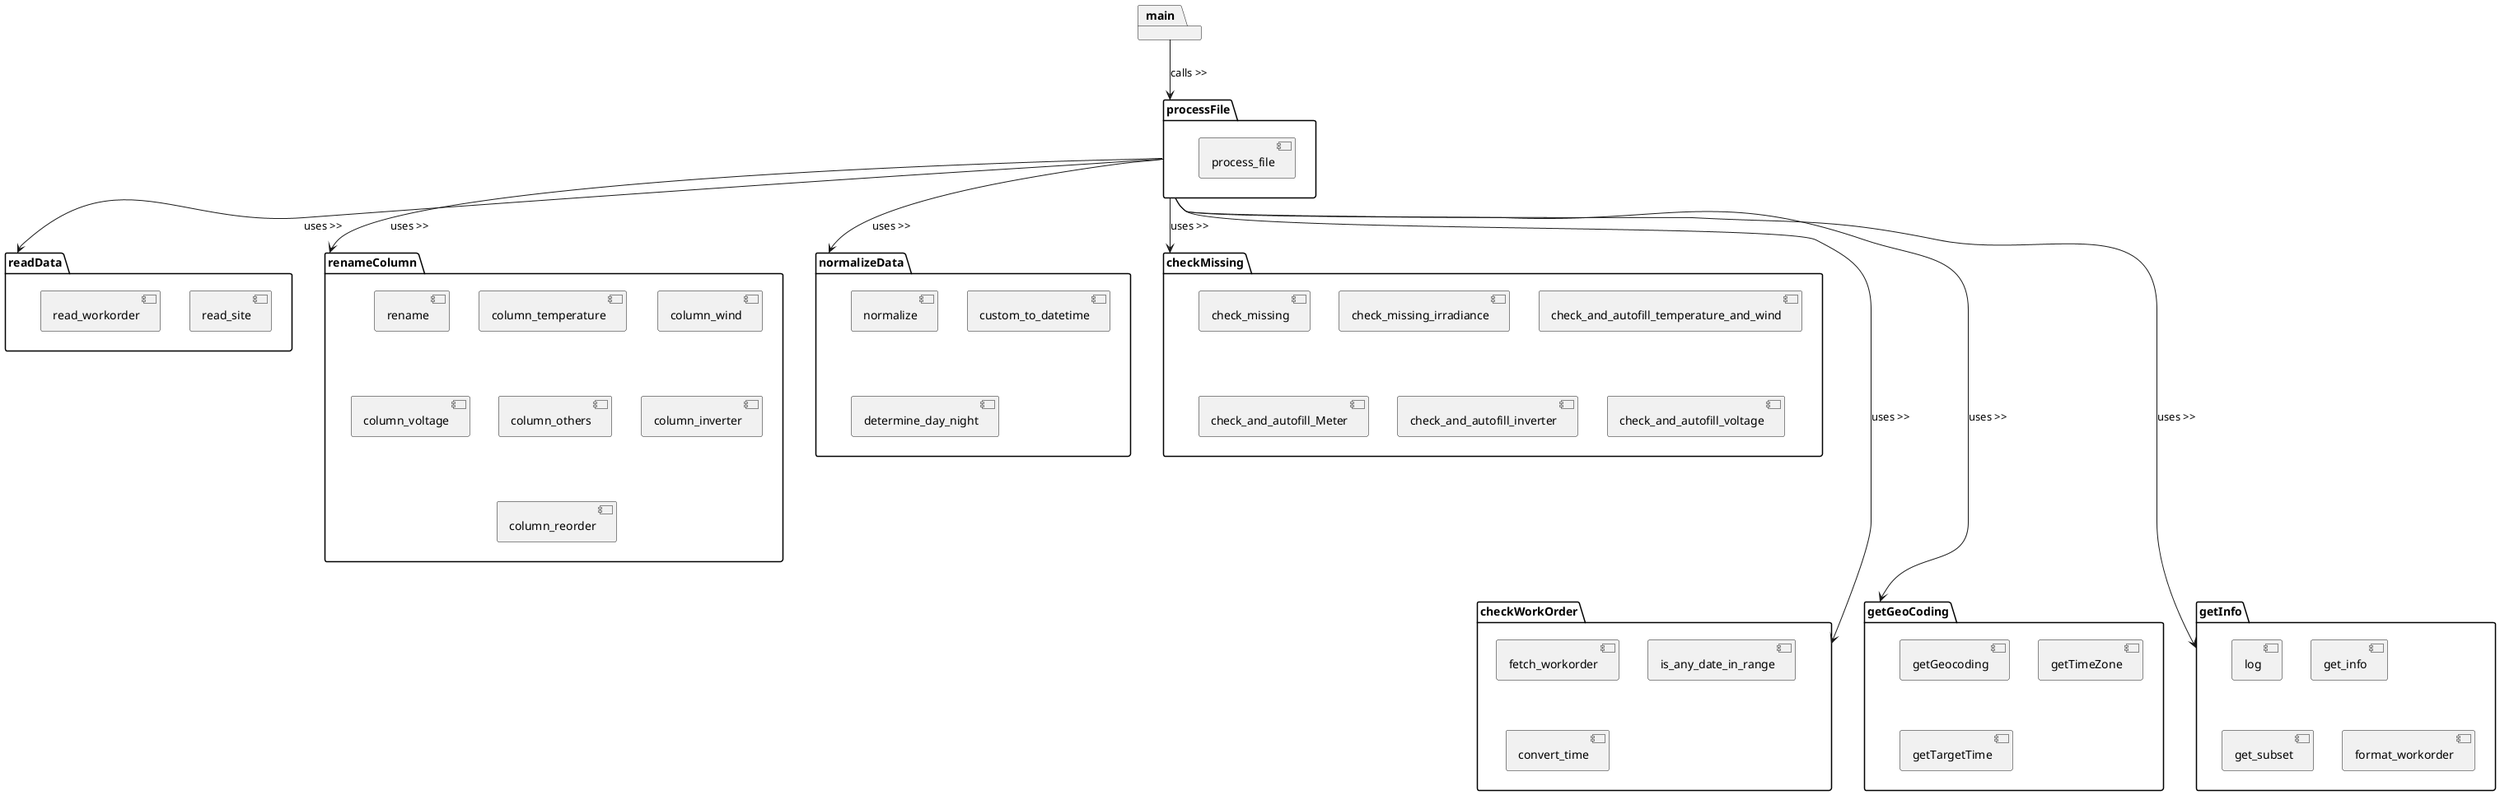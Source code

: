 @startuml

package "main" {

}

package "processFile" {
    [process_file]
}

package "readData" {
    [read_site]
    [read_workorder]
}

package "renameColumn" {
    [rename]
    [column_temperature]
    [column_wind]
    [column_voltage]
    [column_others]
    [column_inverter]
    [column_reorder]
}

package "normalizeData" {
    [normalize]
    [custom_to_datetime]
    [determine_day_night]
}

package "checkMissing" {
    [check_missing]
    [check_missing_irradiance]
    [check_and_autofill_temperature_and_wind]
    [check_and_autofill_Meter]
    [check_and_autofill_inverter]
    [check_and_autofill_voltage]
}

package "checkWorkOrder" {
    [fetch_workorder]
    [is_any_date_in_range]
    [convert_time]
}

package "getGeoCoding" {
    [getGeocoding]
    [getTimeZone]
    [getTargetTime]
}

package "getInfo" {
    [log]
    [get_info]
    [get_subset]
    [format_workorder]
}

main --> processFile : calls >>
processFile --> readData : uses >>
processFile --> renameColumn : uses >>
processFile --> normalizeData : uses >>
processFile --> checkMissing : uses >>
processFile --> checkWorkOrder : uses >>
processFile --> getGeoCoding : uses >>
processFile --> getInfo : uses >>

@enduml
